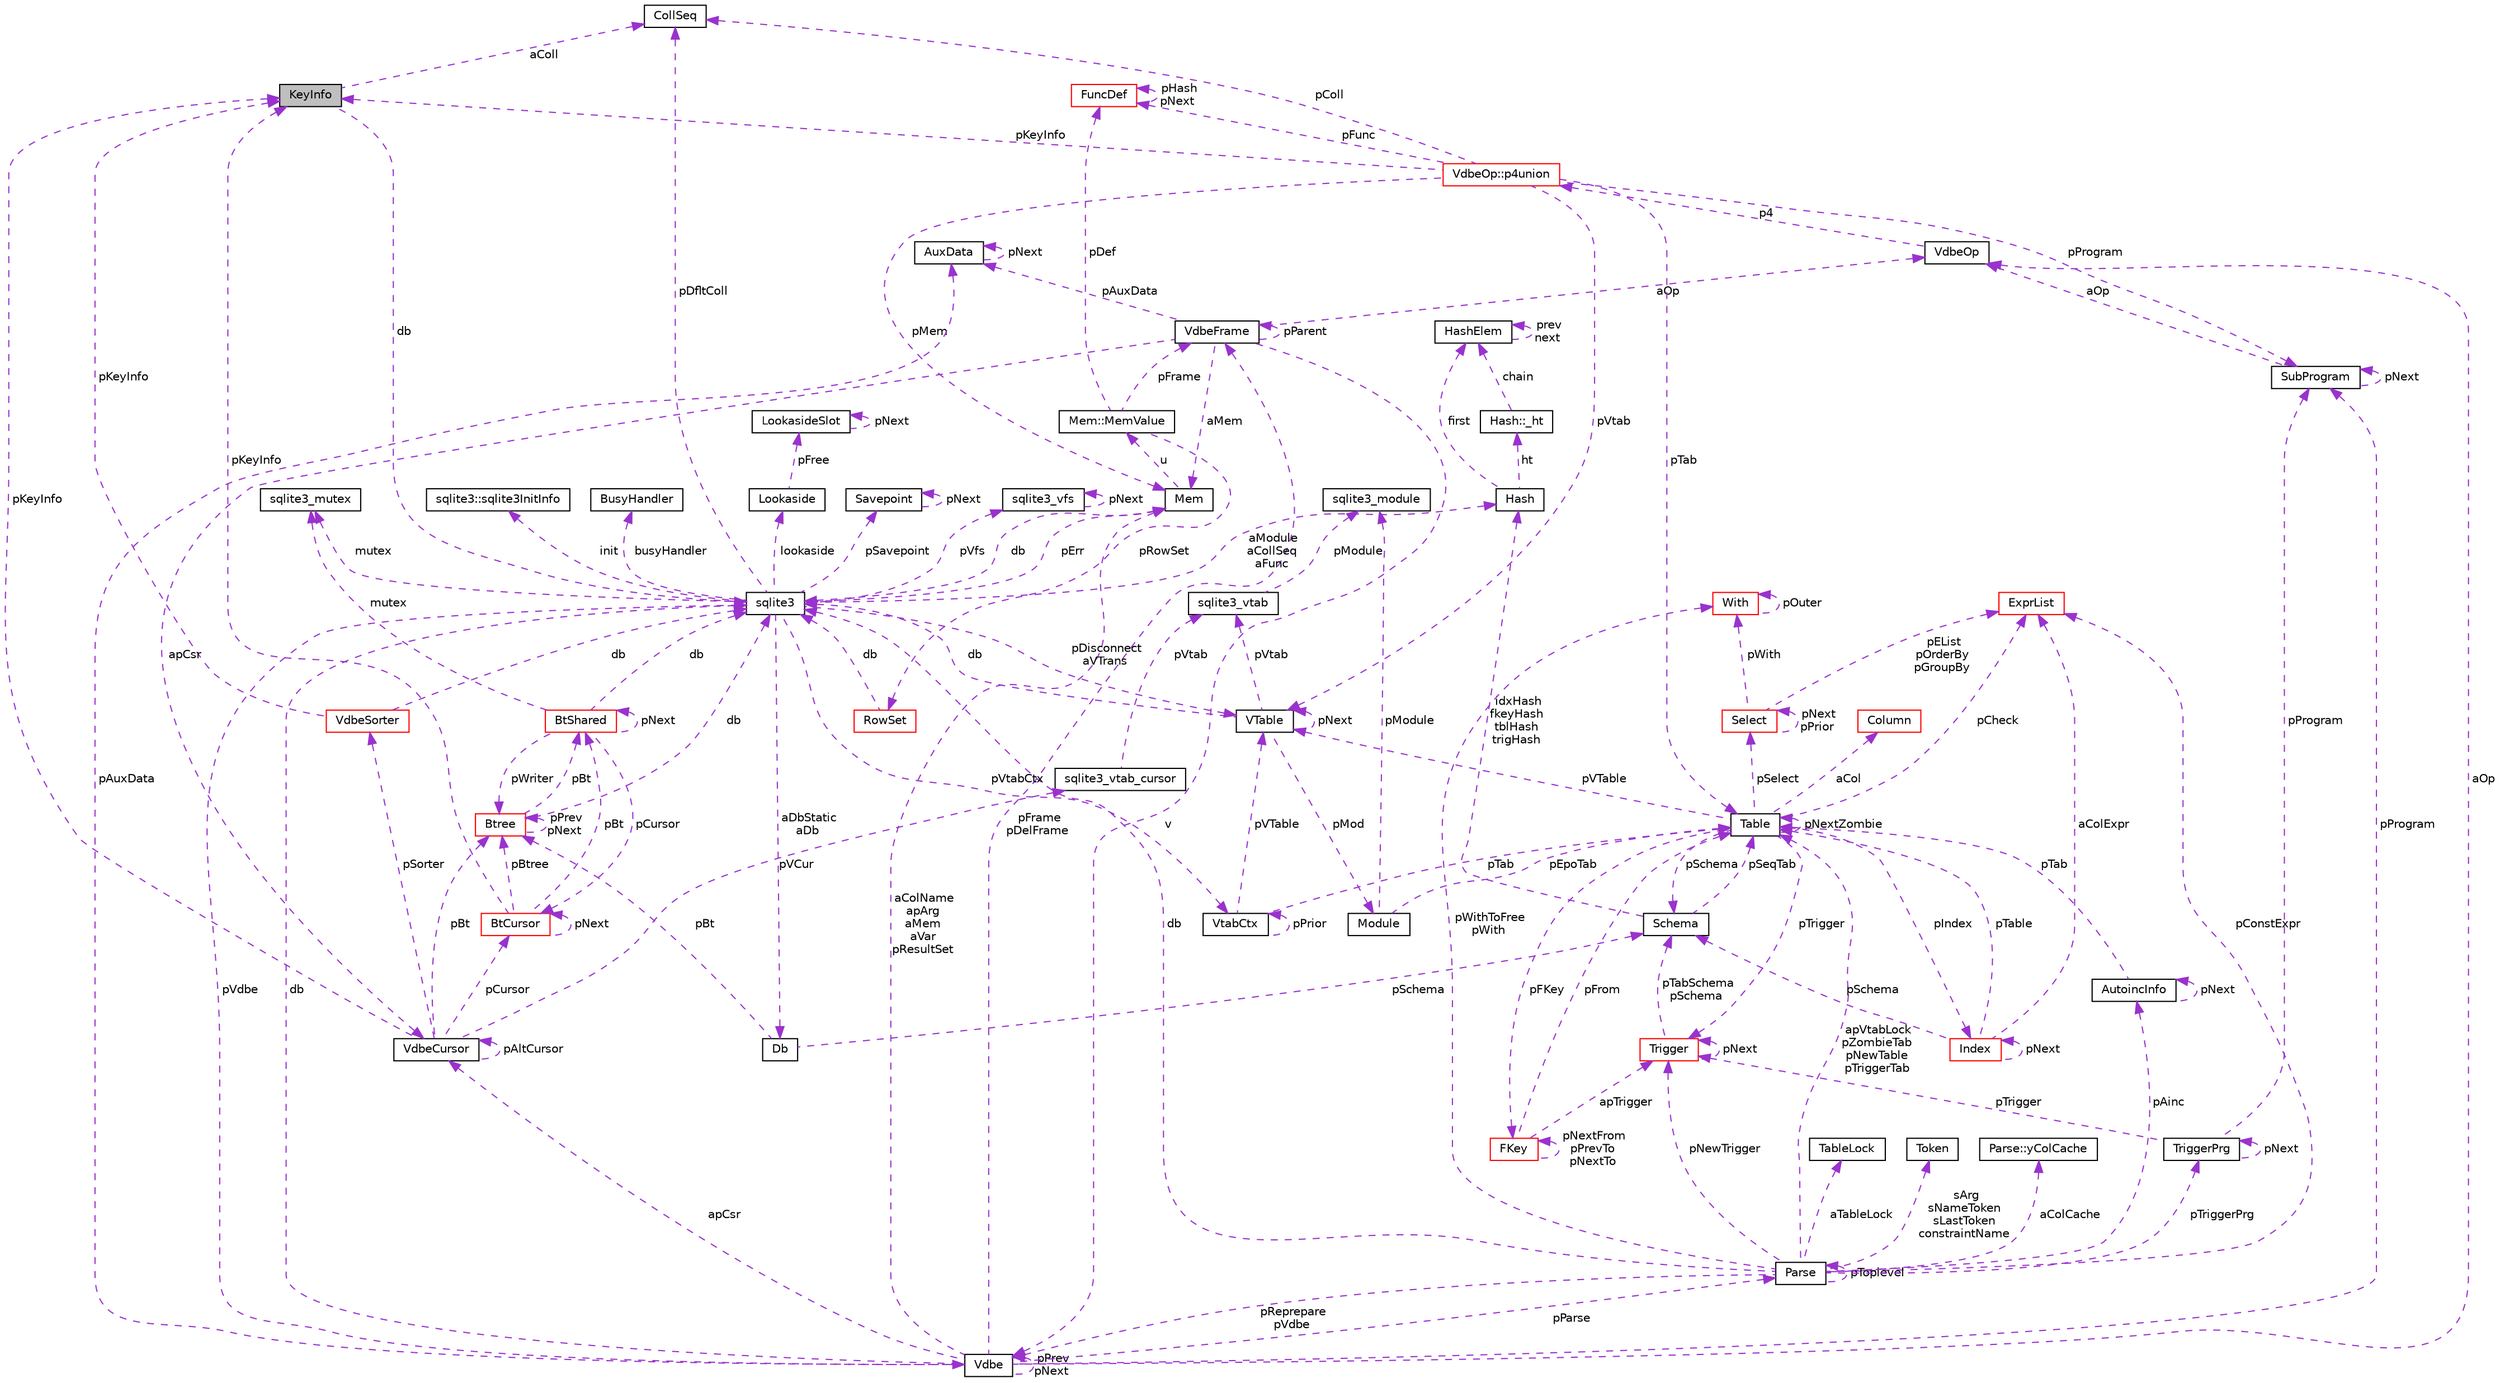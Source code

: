 digraph "KeyInfo"
{
  edge [fontname="Helvetica",fontsize="10",labelfontname="Helvetica",labelfontsize="10"];
  node [fontname="Helvetica",fontsize="10",shape=record];
  Node1 [label="KeyInfo",height=0.2,width=0.4,color="black", fillcolor="grey75", style="filled", fontcolor="black"];
  Node2 -> Node1 [dir="back",color="darkorchid3",fontsize="10",style="dashed",label=" db" ];
  Node2 [label="sqlite3",height=0.2,width=0.4,color="black", fillcolor="white", style="filled",URL="$structsqlite3.html"];
  Node3 -> Node2 [dir="back",color="darkorchid3",fontsize="10",style="dashed",label=" pErr" ];
  Node3 [label="Mem",height=0.2,width=0.4,color="black", fillcolor="white", style="filled",URL="$structMem.html"];
  Node4 -> Node3 [dir="back",color="darkorchid3",fontsize="10",style="dashed",label=" u" ];
  Node4 [label="Mem::MemValue",height=0.2,width=0.4,color="black", fillcolor="white", style="filled",URL="$unionMem_1_1MemValue.html"];
  Node5 -> Node4 [dir="back",color="darkorchid3",fontsize="10",style="dashed",label=" pFrame" ];
  Node5 [label="VdbeFrame",height=0.2,width=0.4,color="black", fillcolor="white", style="filled",URL="$structVdbeFrame.html"];
  Node3 -> Node5 [dir="back",color="darkorchid3",fontsize="10",style="dashed",label=" aMem" ];
  Node6 -> Node5 [dir="back",color="darkorchid3",fontsize="10",style="dashed",label=" v" ];
  Node6 [label="Vdbe",height=0.2,width=0.4,color="black", fillcolor="white", style="filled",URL="$structVdbe.html"];
  Node3 -> Node6 [dir="back",color="darkorchid3",fontsize="10",style="dashed",label=" aColName\napArg\naMem\naVar\npResultSet" ];
  Node6 -> Node6 [dir="back",color="darkorchid3",fontsize="10",style="dashed",label=" pPrev\npNext" ];
  Node2 -> Node6 [dir="back",color="darkorchid3",fontsize="10",style="dashed",label=" db" ];
  Node5 -> Node6 [dir="back",color="darkorchid3",fontsize="10",style="dashed",label=" pFrame\npDelFrame" ];
  Node7 -> Node6 [dir="back",color="darkorchid3",fontsize="10",style="dashed",label=" pAuxData" ];
  Node7 [label="AuxData",height=0.2,width=0.4,color="black", fillcolor="white", style="filled",URL="$structAuxData.html"];
  Node7 -> Node7 [dir="back",color="darkorchid3",fontsize="10",style="dashed",label=" pNext" ];
  Node8 -> Node6 [dir="back",color="darkorchid3",fontsize="10",style="dashed",label=" pProgram" ];
  Node8 [label="SubProgram",height=0.2,width=0.4,color="black", fillcolor="white", style="filled",URL="$structSubProgram.html"];
  Node8 -> Node8 [dir="back",color="darkorchid3",fontsize="10",style="dashed",label=" pNext" ];
  Node9 -> Node8 [dir="back",color="darkorchid3",fontsize="10",style="dashed",label=" aOp" ];
  Node9 [label="VdbeOp",height=0.2,width=0.4,color="black", fillcolor="white", style="filled",URL="$structVdbeOp.html"];
  Node10 -> Node9 [dir="back",color="darkorchid3",fontsize="10",style="dashed",label=" p4" ];
  Node10 [label="VdbeOp::p4union",height=0.2,width=0.4,color="red", fillcolor="white", style="filled",URL="$unionVdbeOp_1_1p4union.html"];
  Node3 -> Node10 [dir="back",color="darkorchid3",fontsize="10",style="dashed",label=" pMem" ];
  Node11 -> Node10 [dir="back",color="darkorchid3",fontsize="10",style="dashed",label=" pColl" ];
  Node11 [label="CollSeq",height=0.2,width=0.4,color="black", fillcolor="white", style="filled",URL="$structCollSeq.html"];
  Node12 -> Node10 [dir="back",color="darkorchid3",fontsize="10",style="dashed",label=" pVtab" ];
  Node12 [label="VTable",height=0.2,width=0.4,color="black", fillcolor="white", style="filled",URL="$structVTable.html"];
  Node2 -> Node12 [dir="back",color="darkorchid3",fontsize="10",style="dashed",label=" db" ];
  Node12 -> Node12 [dir="back",color="darkorchid3",fontsize="10",style="dashed",label=" pNext" ];
  Node13 -> Node12 [dir="back",color="darkorchid3",fontsize="10",style="dashed",label=" pMod" ];
  Node13 [label="Module",height=0.2,width=0.4,color="black", fillcolor="white", style="filled",URL="$structModule.html"];
  Node14 -> Node13 [dir="back",color="darkorchid3",fontsize="10",style="dashed",label=" pModule" ];
  Node14 [label="sqlite3_module",height=0.2,width=0.4,color="black", fillcolor="white", style="filled",URL="$structsqlite3__module.html"];
  Node15 -> Node13 [dir="back",color="darkorchid3",fontsize="10",style="dashed",label=" pEpoTab" ];
  Node15 [label="Table",height=0.2,width=0.4,color="black", fillcolor="white", style="filled",URL="$structTable.html"];
  Node16 -> Node15 [dir="back",color="darkorchid3",fontsize="10",style="dashed",label=" pSchema" ];
  Node16 [label="Schema",height=0.2,width=0.4,color="black", fillcolor="white", style="filled",URL="$structSchema.html"];
  Node15 -> Node16 [dir="back",color="darkorchid3",fontsize="10",style="dashed",label=" pSeqTab" ];
  Node17 -> Node16 [dir="back",color="darkorchid3",fontsize="10",style="dashed",label=" idxHash\nfkeyHash\ntblHash\ntrigHash" ];
  Node17 [label="Hash",height=0.2,width=0.4,color="black", fillcolor="white", style="filled",URL="$structHash.html"];
  Node18 -> Node17 [dir="back",color="darkorchid3",fontsize="10",style="dashed",label=" ht" ];
  Node18 [label="Hash::_ht",height=0.2,width=0.4,color="black", fillcolor="white", style="filled",URL="$structHash_1_1__ht.html"];
  Node19 -> Node18 [dir="back",color="darkorchid3",fontsize="10",style="dashed",label=" chain" ];
  Node19 [label="HashElem",height=0.2,width=0.4,color="black", fillcolor="white", style="filled",URL="$structHashElem.html"];
  Node19 -> Node19 [dir="back",color="darkorchid3",fontsize="10",style="dashed",label=" prev\nnext" ];
  Node19 -> Node17 [dir="back",color="darkorchid3",fontsize="10",style="dashed",label=" first" ];
  Node20 -> Node15 [dir="back",color="darkorchid3",fontsize="10",style="dashed",label=" aCol" ];
  Node20 [label="Column",height=0.2,width=0.4,color="red", fillcolor="white", style="filled",URL="$structColumn.html"];
  Node21 -> Node15 [dir="back",color="darkorchid3",fontsize="10",style="dashed",label=" pFKey" ];
  Node21 [label="FKey",height=0.2,width=0.4,color="red", fillcolor="white", style="filled",URL="$structFKey.html"];
  Node21 -> Node21 [dir="back",color="darkorchid3",fontsize="10",style="dashed",label=" pNextFrom\npPrevTo\npNextTo" ];
  Node15 -> Node21 [dir="back",color="darkorchid3",fontsize="10",style="dashed",label=" pFrom" ];
  Node22 -> Node21 [dir="back",color="darkorchid3",fontsize="10",style="dashed",label=" apTrigger" ];
  Node22 [label="Trigger",height=0.2,width=0.4,color="red", fillcolor="white", style="filled",URL="$structTrigger.html"];
  Node16 -> Node22 [dir="back",color="darkorchid3",fontsize="10",style="dashed",label=" pTabSchema\npSchema" ];
  Node22 -> Node22 [dir="back",color="darkorchid3",fontsize="10",style="dashed",label=" pNext" ];
  Node12 -> Node15 [dir="back",color="darkorchid3",fontsize="10",style="dashed",label=" pVTable" ];
  Node15 -> Node15 [dir="back",color="darkorchid3",fontsize="10",style="dashed",label=" pNextZombie" ];
  Node22 -> Node15 [dir="back",color="darkorchid3",fontsize="10",style="dashed",label=" pTrigger" ];
  Node23 -> Node15 [dir="back",color="darkorchid3",fontsize="10",style="dashed",label=" pSelect" ];
  Node23 [label="Select",height=0.2,width=0.4,color="red", fillcolor="white", style="filled",URL="$structSelect.html"];
  Node24 -> Node23 [dir="back",color="darkorchid3",fontsize="10",style="dashed",label=" pWith" ];
  Node24 [label="With",height=0.2,width=0.4,color="red", fillcolor="white", style="filled",URL="$structWith.html"];
  Node24 -> Node24 [dir="back",color="darkorchid3",fontsize="10",style="dashed",label=" pOuter" ];
  Node23 -> Node23 [dir="back",color="darkorchid3",fontsize="10",style="dashed",label=" pNext\npPrior" ];
  Node25 -> Node23 [dir="back",color="darkorchid3",fontsize="10",style="dashed",label=" pEList\npOrderBy\npGroupBy" ];
  Node25 [label="ExprList",height=0.2,width=0.4,color="red", fillcolor="white", style="filled",URL="$structExprList.html"];
  Node25 -> Node15 [dir="back",color="darkorchid3",fontsize="10",style="dashed",label=" pCheck" ];
  Node26 -> Node15 [dir="back",color="darkorchid3",fontsize="10",style="dashed",label=" pIndex" ];
  Node26 [label="Index",height=0.2,width=0.4,color="red", fillcolor="white", style="filled",URL="$structIndex.html"];
  Node16 -> Node26 [dir="back",color="darkorchid3",fontsize="10",style="dashed",label=" pSchema" ];
  Node15 -> Node26 [dir="back",color="darkorchid3",fontsize="10",style="dashed",label=" pTable" ];
  Node25 -> Node26 [dir="back",color="darkorchid3",fontsize="10",style="dashed",label=" aColExpr" ];
  Node26 -> Node26 [dir="back",color="darkorchid3",fontsize="10",style="dashed",label=" pNext" ];
  Node27 -> Node12 [dir="back",color="darkorchid3",fontsize="10",style="dashed",label=" pVtab" ];
  Node27 [label="sqlite3_vtab",height=0.2,width=0.4,color="black", fillcolor="white", style="filled",URL="$structsqlite3__vtab.html"];
  Node14 -> Node27 [dir="back",color="darkorchid3",fontsize="10",style="dashed",label=" pModule" ];
  Node15 -> Node10 [dir="back",color="darkorchid3",fontsize="10",style="dashed",label=" pTab" ];
  Node8 -> Node10 [dir="back",color="darkorchid3",fontsize="10",style="dashed",label=" pProgram" ];
  Node1 -> Node10 [dir="back",color="darkorchid3",fontsize="10",style="dashed",label=" pKeyInfo" ];
  Node28 -> Node10 [dir="back",color="darkorchid3",fontsize="10",style="dashed",label=" pFunc" ];
  Node28 [label="FuncDef",height=0.2,width=0.4,color="red", fillcolor="white", style="filled",URL="$structFuncDef.html"];
  Node28 -> Node28 [dir="back",color="darkorchid3",fontsize="10",style="dashed",label=" pHash\npNext" ];
  Node29 -> Node6 [dir="back",color="darkorchid3",fontsize="10",style="dashed",label=" apCsr" ];
  Node29 [label="VdbeCursor",height=0.2,width=0.4,color="black", fillcolor="white", style="filled",URL="$structVdbeCursor.html"];
  Node30 -> Node29 [dir="back",color="darkorchid3",fontsize="10",style="dashed",label=" pCursor" ];
  Node30 [label="BtCursor",height=0.2,width=0.4,color="red", fillcolor="white", style="filled",URL="$structBtCursor.html"];
  Node30 -> Node30 [dir="back",color="darkorchid3",fontsize="10",style="dashed",label=" pNext" ];
  Node31 -> Node30 [dir="back",color="darkorchid3",fontsize="10",style="dashed",label=" pBt" ];
  Node31 [label="BtShared",height=0.2,width=0.4,color="red", fillcolor="white", style="filled",URL="$structBtShared.html"];
  Node30 -> Node31 [dir="back",color="darkorchid3",fontsize="10",style="dashed",label=" pCursor" ];
  Node31 -> Node31 [dir="back",color="darkorchid3",fontsize="10",style="dashed",label=" pNext" ];
  Node2 -> Node31 [dir="back",color="darkorchid3",fontsize="10",style="dashed",label=" db" ];
  Node32 -> Node31 [dir="back",color="darkorchid3",fontsize="10",style="dashed",label=" mutex" ];
  Node32 [label="sqlite3_mutex",height=0.2,width=0.4,color="black", fillcolor="white", style="filled",URL="$structsqlite3__mutex.html"];
  Node33 -> Node31 [dir="back",color="darkorchid3",fontsize="10",style="dashed",label=" pWriter" ];
  Node33 [label="Btree",height=0.2,width=0.4,color="red", fillcolor="white", style="filled",URL="$structBtree.html"];
  Node31 -> Node33 [dir="back",color="darkorchid3",fontsize="10",style="dashed",label=" pBt" ];
  Node2 -> Node33 [dir="back",color="darkorchid3",fontsize="10",style="dashed",label=" db" ];
  Node33 -> Node33 [dir="back",color="darkorchid3",fontsize="10",style="dashed",label=" pPrev\npNext" ];
  Node1 -> Node30 [dir="back",color="darkorchid3",fontsize="10",style="dashed",label=" pKeyInfo" ];
  Node33 -> Node30 [dir="back",color="darkorchid3",fontsize="10",style="dashed",label=" pBtree" ];
  Node34 -> Node29 [dir="back",color="darkorchid3",fontsize="10",style="dashed",label=" pVCur" ];
  Node34 [label="sqlite3_vtab_cursor",height=0.2,width=0.4,color="black", fillcolor="white", style="filled",URL="$structsqlite3__vtab__cursor.html"];
  Node27 -> Node34 [dir="back",color="darkorchid3",fontsize="10",style="dashed",label=" pVtab" ];
  Node29 -> Node29 [dir="back",color="darkorchid3",fontsize="10",style="dashed",label=" pAltCursor" ];
  Node1 -> Node29 [dir="back",color="darkorchid3",fontsize="10",style="dashed",label=" pKeyInfo" ];
  Node33 -> Node29 [dir="back",color="darkorchid3",fontsize="10",style="dashed",label=" pBt" ];
  Node35 -> Node29 [dir="back",color="darkorchid3",fontsize="10",style="dashed",label=" pSorter" ];
  Node35 [label="VdbeSorter",height=0.2,width=0.4,color="red", fillcolor="white", style="filled",URL="$structVdbeSorter.html"];
  Node2 -> Node35 [dir="back",color="darkorchid3",fontsize="10",style="dashed",label=" db" ];
  Node1 -> Node35 [dir="back",color="darkorchid3",fontsize="10",style="dashed",label=" pKeyInfo" ];
  Node36 -> Node6 [dir="back",color="darkorchid3",fontsize="10",style="dashed",label=" pParse" ];
  Node36 [label="Parse",height=0.2,width=0.4,color="black", fillcolor="white", style="filled",URL="$structParse.html"];
  Node6 -> Node36 [dir="back",color="darkorchid3",fontsize="10",style="dashed",label=" pReprepare\npVdbe" ];
  Node2 -> Node36 [dir="back",color="darkorchid3",fontsize="10",style="dashed",label=" db" ];
  Node37 -> Node36 [dir="back",color="darkorchid3",fontsize="10",style="dashed",label=" aTableLock" ];
  Node37 [label="TableLock",height=0.2,width=0.4,color="black", fillcolor="white", style="filled",URL="$structTableLock.html"];
  Node38 -> Node36 [dir="back",color="darkorchid3",fontsize="10",style="dashed",label=" sArg\nsNameToken\nsLastToken\nconstraintName" ];
  Node38 [label="Token",height=0.2,width=0.4,color="black", fillcolor="white", style="filled",URL="$structToken.html"];
  Node24 -> Node36 [dir="back",color="darkorchid3",fontsize="10",style="dashed",label=" pWithToFree\npWith" ];
  Node39 -> Node36 [dir="back",color="darkorchid3",fontsize="10",style="dashed",label=" aColCache" ];
  Node39 [label="Parse::yColCache",height=0.2,width=0.4,color="black", fillcolor="white", style="filled",URL="$structParse_1_1yColCache.html"];
  Node15 -> Node36 [dir="back",color="darkorchid3",fontsize="10",style="dashed",label=" apVtabLock\npZombieTab\npNewTable\npTriggerTab" ];
  Node22 -> Node36 [dir="back",color="darkorchid3",fontsize="10",style="dashed",label=" pNewTrigger" ];
  Node40 -> Node36 [dir="back",color="darkorchid3",fontsize="10",style="dashed",label=" pTriggerPrg" ];
  Node40 [label="TriggerPrg",height=0.2,width=0.4,color="black", fillcolor="white", style="filled",URL="$structTriggerPrg.html"];
  Node8 -> Node40 [dir="back",color="darkorchid3",fontsize="10",style="dashed",label=" pProgram" ];
  Node22 -> Node40 [dir="back",color="darkorchid3",fontsize="10",style="dashed",label=" pTrigger" ];
  Node40 -> Node40 [dir="back",color="darkorchid3",fontsize="10",style="dashed",label=" pNext" ];
  Node41 -> Node36 [dir="back",color="darkorchid3",fontsize="10",style="dashed",label=" pAinc" ];
  Node41 [label="AutoincInfo",height=0.2,width=0.4,color="black", fillcolor="white", style="filled",URL="$structAutoincInfo.html"];
  Node15 -> Node41 [dir="back",color="darkorchid3",fontsize="10",style="dashed",label=" pTab" ];
  Node41 -> Node41 [dir="back",color="darkorchid3",fontsize="10",style="dashed",label=" pNext" ];
  Node25 -> Node36 [dir="back",color="darkorchid3",fontsize="10",style="dashed",label=" pConstExpr" ];
  Node36 -> Node36 [dir="back",color="darkorchid3",fontsize="10",style="dashed",label=" pToplevel" ];
  Node9 -> Node6 [dir="back",color="darkorchid3",fontsize="10",style="dashed",label=" aOp" ];
  Node5 -> Node5 [dir="back",color="darkorchid3",fontsize="10",style="dashed",label=" pParent" ];
  Node7 -> Node5 [dir="back",color="darkorchid3",fontsize="10",style="dashed",label=" pAuxData" ];
  Node29 -> Node5 [dir="back",color="darkorchid3",fontsize="10",style="dashed",label=" apCsr" ];
  Node9 -> Node5 [dir="back",color="darkorchid3",fontsize="10",style="dashed",label=" aOp" ];
  Node42 -> Node4 [dir="back",color="darkorchid3",fontsize="10",style="dashed",label=" pRowSet" ];
  Node42 [label="RowSet",height=0.2,width=0.4,color="red", fillcolor="white", style="filled",URL="$structRowSet.html"];
  Node2 -> Node42 [dir="back",color="darkorchid3",fontsize="10",style="dashed",label=" db" ];
  Node28 -> Node4 [dir="back",color="darkorchid3",fontsize="10",style="dashed",label=" pDef" ];
  Node2 -> Node3 [dir="back",color="darkorchid3",fontsize="10",style="dashed",label=" db" ];
  Node6 -> Node2 [dir="back",color="darkorchid3",fontsize="10",style="dashed",label=" pVdbe" ];
  Node43 -> Node2 [dir="back",color="darkorchid3",fontsize="10",style="dashed",label=" pSavepoint" ];
  Node43 [label="Savepoint",height=0.2,width=0.4,color="black", fillcolor="white", style="filled",URL="$structSavepoint.html"];
  Node43 -> Node43 [dir="back",color="darkorchid3",fontsize="10",style="dashed",label=" pNext" ];
  Node44 -> Node2 [dir="back",color="darkorchid3",fontsize="10",style="dashed",label=" lookaside" ];
  Node44 [label="Lookaside",height=0.2,width=0.4,color="black", fillcolor="white", style="filled",URL="$structLookaside.html"];
  Node45 -> Node44 [dir="back",color="darkorchid3",fontsize="10",style="dashed",label=" pFree" ];
  Node45 [label="LookasideSlot",height=0.2,width=0.4,color="black", fillcolor="white", style="filled",URL="$structLookasideSlot.html"];
  Node45 -> Node45 [dir="back",color="darkorchid3",fontsize="10",style="dashed",label=" pNext" ];
  Node32 -> Node2 [dir="back",color="darkorchid3",fontsize="10",style="dashed",label=" mutex" ];
  Node46 -> Node2 [dir="back",color="darkorchid3",fontsize="10",style="dashed",label=" pVfs" ];
  Node46 [label="sqlite3_vfs",height=0.2,width=0.4,color="black", fillcolor="white", style="filled",URL="$structsqlite3__vfs.html"];
  Node46 -> Node46 [dir="back",color="darkorchid3",fontsize="10",style="dashed",label=" pNext" ];
  Node47 -> Node2 [dir="back",color="darkorchid3",fontsize="10",style="dashed",label=" init" ];
  Node47 [label="sqlite3::sqlite3InitInfo",height=0.2,width=0.4,color="black", fillcolor="white", style="filled",URL="$structsqlite3_1_1sqlite3InitInfo.html"];
  Node48 -> Node2 [dir="back",color="darkorchid3",fontsize="10",style="dashed",label=" busyHandler" ];
  Node48 [label="BusyHandler",height=0.2,width=0.4,color="black", fillcolor="white", style="filled",URL="$structBusyHandler.html"];
  Node49 -> Node2 [dir="back",color="darkorchid3",fontsize="10",style="dashed",label=" pVtabCtx" ];
  Node49 [label="VtabCtx",height=0.2,width=0.4,color="black", fillcolor="white", style="filled",URL="$structVtabCtx.html"];
  Node49 -> Node49 [dir="back",color="darkorchid3",fontsize="10",style="dashed",label=" pPrior" ];
  Node12 -> Node49 [dir="back",color="darkorchid3",fontsize="10",style="dashed",label=" pVTable" ];
  Node15 -> Node49 [dir="back",color="darkorchid3",fontsize="10",style="dashed",label=" pTab" ];
  Node11 -> Node2 [dir="back",color="darkorchid3",fontsize="10",style="dashed",label=" pDfltColl" ];
  Node12 -> Node2 [dir="back",color="darkorchid3",fontsize="10",style="dashed",label=" pDisconnect\naVTrans" ];
  Node50 -> Node2 [dir="back",color="darkorchid3",fontsize="10",style="dashed",label=" aDbStatic\naDb" ];
  Node50 [label="Db",height=0.2,width=0.4,color="black", fillcolor="white", style="filled",URL="$structDb.html"];
  Node16 -> Node50 [dir="back",color="darkorchid3",fontsize="10",style="dashed",label=" pSchema" ];
  Node33 -> Node50 [dir="back",color="darkorchid3",fontsize="10",style="dashed",label=" pBt" ];
  Node17 -> Node2 [dir="back",color="darkorchid3",fontsize="10",style="dashed",label=" aModule\naCollSeq\naFunc" ];
  Node11 -> Node1 [dir="back",color="darkorchid3",fontsize="10",style="dashed",label=" aColl" ];
}
